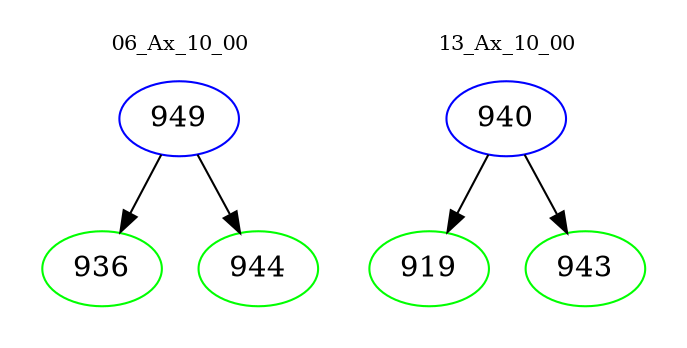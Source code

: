 digraph{
subgraph cluster_0 {
color = white
label = "06_Ax_10_00";
fontsize=10;
T0_949 [label="949", color="blue"]
T0_949 -> T0_936 [color="black"]
T0_936 [label="936", color="green"]
T0_949 -> T0_944 [color="black"]
T0_944 [label="944", color="green"]
}
subgraph cluster_1 {
color = white
label = "13_Ax_10_00";
fontsize=10;
T1_940 [label="940", color="blue"]
T1_940 -> T1_919 [color="black"]
T1_919 [label="919", color="green"]
T1_940 -> T1_943 [color="black"]
T1_943 [label="943", color="green"]
}
}
